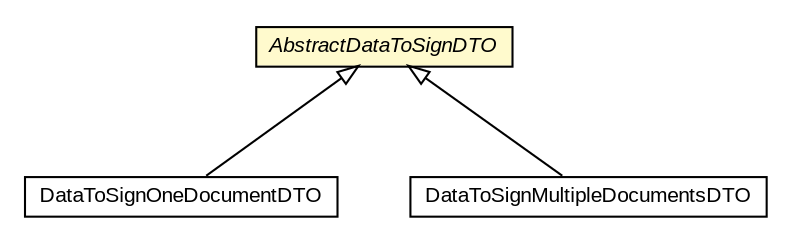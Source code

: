 #!/usr/local/bin/dot
#
# Class diagram 
# Generated by UMLGraph version R5_6-24-gf6e263 (http://www.umlgraph.org/)
#

digraph G {
	edge [fontname="arial",fontsize=10,labelfontname="arial",labelfontsize=10];
	node [fontname="arial",fontsize=10,shape=plaintext];
	nodesep=0.25;
	ranksep=0.5;
	// eu.europa.esig.dss.signature.DataToSignOneDocumentDTO
	c127112 [label=<<table title="eu.europa.esig.dss.signature.DataToSignOneDocumentDTO" border="0" cellborder="1" cellspacing="0" cellpadding="2" port="p" href="./DataToSignOneDocumentDTO.html">
		<tr><td><table border="0" cellspacing="0" cellpadding="1">
<tr><td align="center" balign="center"> DataToSignOneDocumentDTO </td></tr>
		</table></td></tr>
		</table>>, URL="./DataToSignOneDocumentDTO.html", fontname="arial", fontcolor="black", fontsize=10.0];
	// eu.europa.esig.dss.signature.DataToSignMultipleDocumentsDTO
	c127113 [label=<<table title="eu.europa.esig.dss.signature.DataToSignMultipleDocumentsDTO" border="0" cellborder="1" cellspacing="0" cellpadding="2" port="p" href="./DataToSignMultipleDocumentsDTO.html">
		<tr><td><table border="0" cellspacing="0" cellpadding="1">
<tr><td align="center" balign="center"> DataToSignMultipleDocumentsDTO </td></tr>
		</table></td></tr>
		</table>>, URL="./DataToSignMultipleDocumentsDTO.html", fontname="arial", fontcolor="black", fontsize=10.0];
	// eu.europa.esig.dss.signature.AbstractDataToSignDTO
	c127115 [label=<<table title="eu.europa.esig.dss.signature.AbstractDataToSignDTO" border="0" cellborder="1" cellspacing="0" cellpadding="2" port="p" bgcolor="lemonChiffon" href="./AbstractDataToSignDTO.html">
		<tr><td><table border="0" cellspacing="0" cellpadding="1">
<tr><td align="center" balign="center"><font face="arial italic"> AbstractDataToSignDTO </font></td></tr>
		</table></td></tr>
		</table>>, URL="./AbstractDataToSignDTO.html", fontname="arial", fontcolor="black", fontsize=10.0];
	//eu.europa.esig.dss.signature.DataToSignOneDocumentDTO extends eu.europa.esig.dss.signature.AbstractDataToSignDTO
	c127115:p -> c127112:p [dir=back,arrowtail=empty];
	//eu.europa.esig.dss.signature.DataToSignMultipleDocumentsDTO extends eu.europa.esig.dss.signature.AbstractDataToSignDTO
	c127115:p -> c127113:p [dir=back,arrowtail=empty];
}

